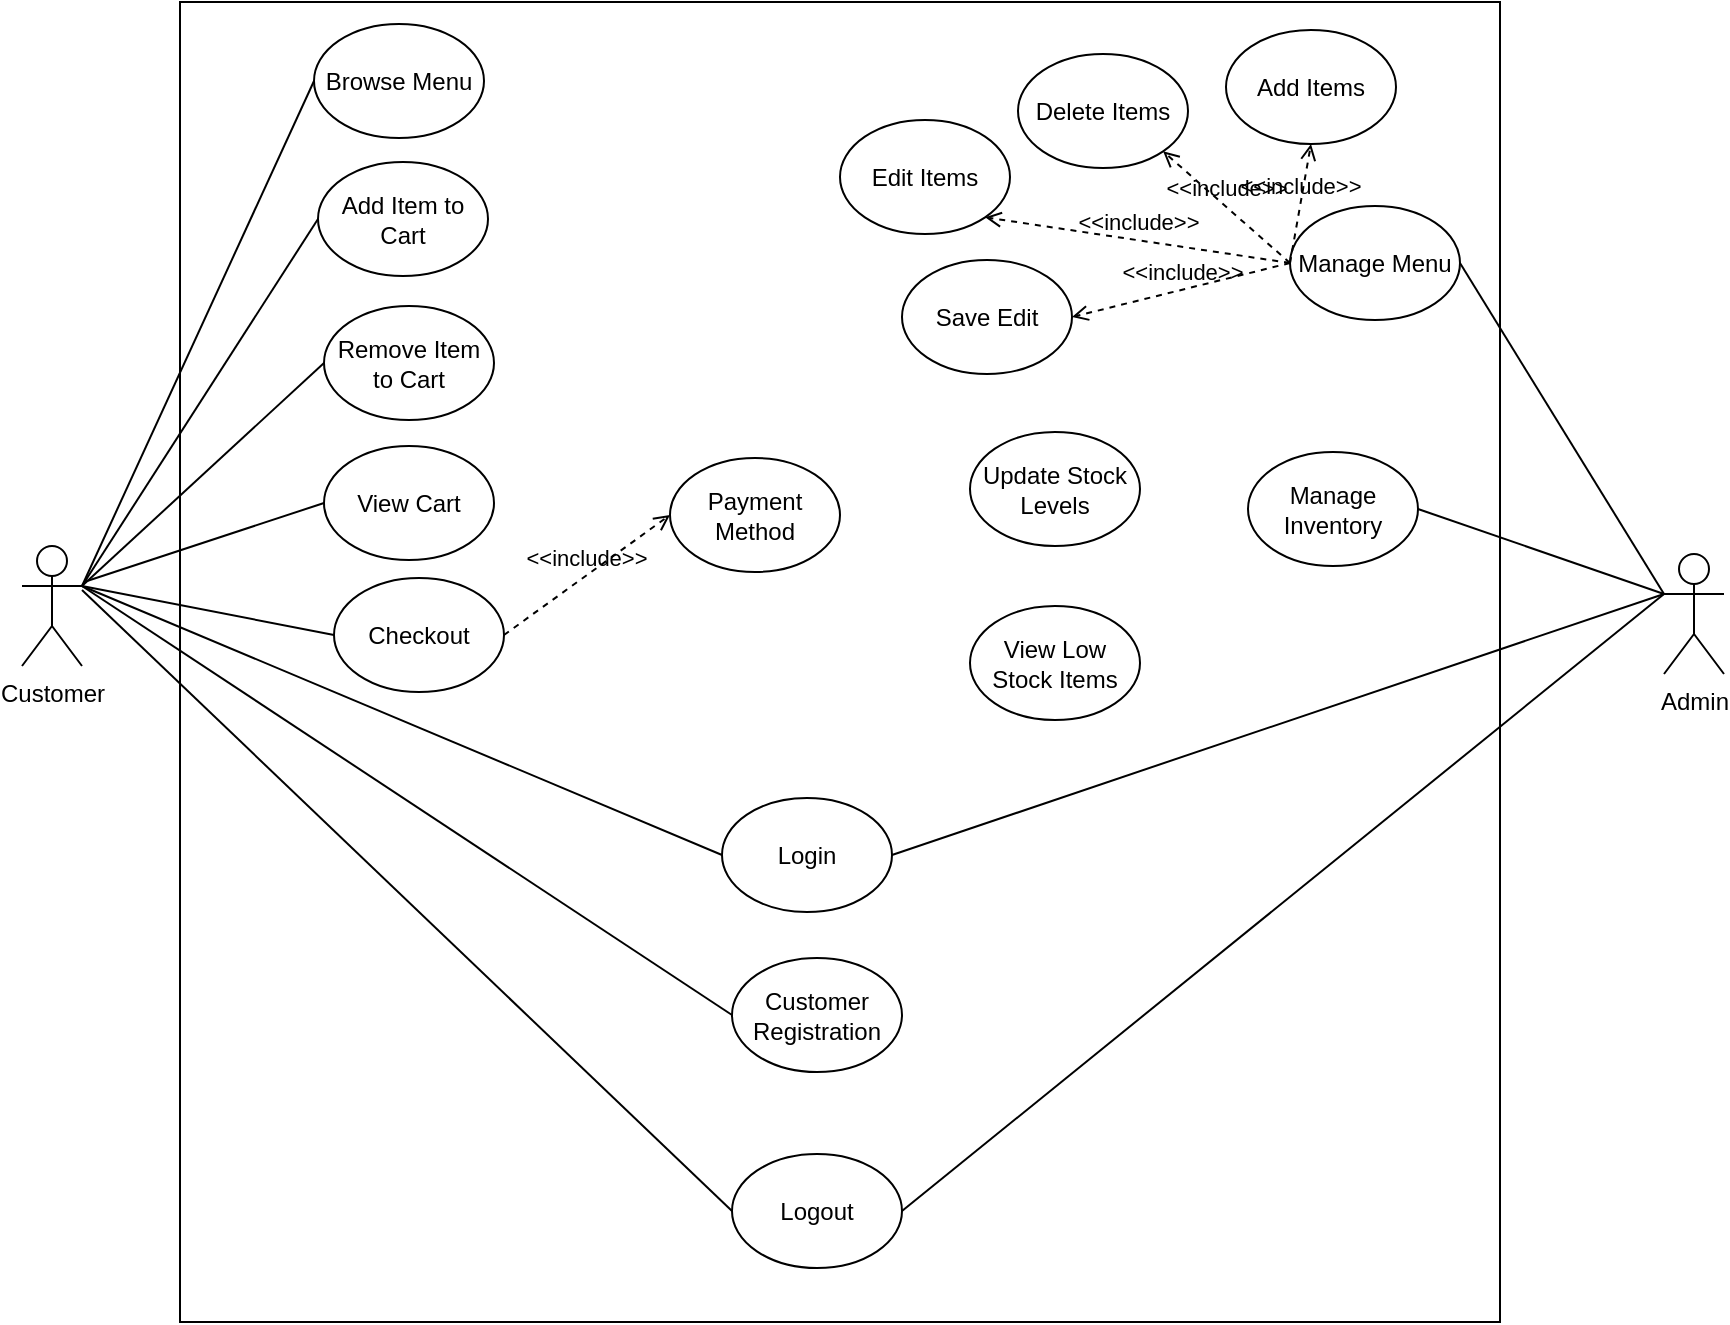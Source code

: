 <mxfile version="24.9.1">
  <diagram name="Page-1" id="RX876EHW3NxuH8kurLuv">
    <mxGraphModel dx="568" dy="324" grid="0" gridSize="10" guides="1" tooltips="1" connect="1" arrows="1" fold="1" page="1" pageScale="1" pageWidth="4681" pageHeight="3300" math="0" shadow="0">
      <root>
        <mxCell id="0" />
        <mxCell id="1" parent="0" />
        <mxCell id="qCOEzPy5PeNLTDnwAvbh-1" value="" style="whiteSpace=wrap;html=1;aspect=fixed;" parent="1" vertex="1">
          <mxGeometry x="317" y="51" width="660" height="660" as="geometry" />
        </mxCell>
        <mxCell id="qCOEzPy5PeNLTDnwAvbh-2" value="Customer" style="shape=umlActor;verticalLabelPosition=bottom;verticalAlign=top;html=1;outlineConnect=0;" parent="1" vertex="1">
          <mxGeometry x="238" y="323" width="30" height="60" as="geometry" />
        </mxCell>
        <mxCell id="qCOEzPy5PeNLTDnwAvbh-3" value="Admin" style="shape=umlActor;verticalLabelPosition=bottom;verticalAlign=top;html=1;outlineConnect=0;" parent="1" vertex="1">
          <mxGeometry x="1059" y="327" width="30" height="60" as="geometry" />
        </mxCell>
        <mxCell id="qCOEzPy5PeNLTDnwAvbh-5" value="Browse Menu" style="ellipse;whiteSpace=wrap;html=1;" parent="1" vertex="1">
          <mxGeometry x="384" y="62" width="85" height="57" as="geometry" />
        </mxCell>
        <mxCell id="qCOEzPy5PeNLTDnwAvbh-13" value="" style="endArrow=none;html=1;rounded=0;exitX=1;exitY=0.333;exitDx=0;exitDy=0;exitPerimeter=0;entryX=0;entryY=0.5;entryDx=0;entryDy=0;" parent="1" source="qCOEzPy5PeNLTDnwAvbh-2" target="qCOEzPy5PeNLTDnwAvbh-5" edge="1">
          <mxGeometry width="50" height="50" relative="1" as="geometry">
            <mxPoint x="426" y="358" as="sourcePoint" />
            <mxPoint x="476" y="308" as="targetPoint" />
          </mxGeometry>
        </mxCell>
        <mxCell id="qCOEzPy5PeNLTDnwAvbh-16" value="Add Item to Cart" style="ellipse;whiteSpace=wrap;html=1;" parent="1" vertex="1">
          <mxGeometry x="386" y="131" width="85" height="57" as="geometry" />
        </mxCell>
        <mxCell id="qCOEzPy5PeNLTDnwAvbh-18" value="Checkout" style="ellipse;whiteSpace=wrap;html=1;" parent="1" vertex="1">
          <mxGeometry x="394" y="339" width="85" height="57" as="geometry" />
        </mxCell>
        <mxCell id="qCOEzPy5PeNLTDnwAvbh-20" value="Logout" style="ellipse;whiteSpace=wrap;html=1;" parent="1" vertex="1">
          <mxGeometry x="593" y="627" width="85" height="57" as="geometry" />
        </mxCell>
        <mxCell id="qCOEzPy5PeNLTDnwAvbh-21" value="Manage Inventory" style="ellipse;whiteSpace=wrap;html=1;" parent="1" vertex="1">
          <mxGeometry x="851" y="276" width="85" height="57" as="geometry" />
        </mxCell>
        <mxCell id="qCOEzPy5PeNLTDnwAvbh-22" value="Manage Menu" style="ellipse;whiteSpace=wrap;html=1;" parent="1" vertex="1">
          <mxGeometry x="872" y="153" width="85" height="57" as="geometry" />
        </mxCell>
        <mxCell id="qCOEzPy5PeNLTDnwAvbh-24" value="" style="endArrow=none;html=1;rounded=0;exitX=1;exitY=0.333;exitDx=0;exitDy=0;exitPerimeter=0;entryX=0;entryY=0.5;entryDx=0;entryDy=0;" parent="1" source="qCOEzPy5PeNLTDnwAvbh-2" target="qCOEzPy5PeNLTDnwAvbh-16" edge="1">
          <mxGeometry width="50" height="50" relative="1" as="geometry">
            <mxPoint x="750" y="357" as="sourcePoint" />
            <mxPoint x="800" y="307" as="targetPoint" />
          </mxGeometry>
        </mxCell>
        <mxCell id="qCOEzPy5PeNLTDnwAvbh-25" value="" style="endArrow=none;html=1;rounded=0;exitX=1;exitY=0.333;exitDx=0;exitDy=0;exitPerimeter=0;entryX=0;entryY=0.5;entryDx=0;entryDy=0;" parent="1" source="qCOEzPy5PeNLTDnwAvbh-2" target="qCOEzPy5PeNLTDnwAvbh-18" edge="1">
          <mxGeometry width="50" height="50" relative="1" as="geometry">
            <mxPoint x="750" y="357" as="sourcePoint" />
            <mxPoint x="800" y="307" as="targetPoint" />
          </mxGeometry>
        </mxCell>
        <mxCell id="qCOEzPy5PeNLTDnwAvbh-26" value="" style="endArrow=none;html=1;rounded=0;entryX=0;entryY=0.5;entryDx=0;entryDy=0;" parent="1" target="qCOEzPy5PeNLTDnwAvbh-20" edge="1">
          <mxGeometry width="50" height="50" relative="1" as="geometry">
            <mxPoint x="268" y="345" as="sourcePoint" />
            <mxPoint x="800" y="307" as="targetPoint" />
          </mxGeometry>
        </mxCell>
        <mxCell id="qCOEzPy5PeNLTDnwAvbh-40" value="&amp;lt;&amp;lt;include&amp;gt;&amp;gt;" style="html=1;verticalAlign=bottom;labelBackgroundColor=none;endArrow=open;endFill=0;dashed=1;rounded=0;exitX=1;exitY=0.5;exitDx=0;exitDy=0;entryX=0;entryY=0.5;entryDx=0;entryDy=0;" parent="1" source="qCOEzPy5PeNLTDnwAvbh-18" target="qCOEzPy5PeNLTDnwAvbh-42" edge="1">
          <mxGeometry width="160" relative="1" as="geometry">
            <mxPoint x="695" y="443" as="sourcePoint" />
            <mxPoint x="855" y="443" as="targetPoint" />
          </mxGeometry>
        </mxCell>
        <mxCell id="qCOEzPy5PeNLTDnwAvbh-42" value="Payment Method" style="ellipse;whiteSpace=wrap;html=1;" parent="1" vertex="1">
          <mxGeometry x="562" y="279" width="85" height="57" as="geometry" />
        </mxCell>
        <mxCell id="qCOEzPy5PeNLTDnwAvbh-44" value="Add Items" style="ellipse;whiteSpace=wrap;html=1;" parent="1" vertex="1">
          <mxGeometry x="840" y="65" width="85" height="57" as="geometry" />
        </mxCell>
        <mxCell id="qCOEzPy5PeNLTDnwAvbh-45" value="Delete Items" style="ellipse;whiteSpace=wrap;html=1;" parent="1" vertex="1">
          <mxGeometry x="736" y="77" width="85" height="57" as="geometry" />
        </mxCell>
        <mxCell id="qCOEzPy5PeNLTDnwAvbh-46" value="Edit Items" style="ellipse;whiteSpace=wrap;html=1;" parent="1" vertex="1">
          <mxGeometry x="647" y="110" width="85" height="57" as="geometry" />
        </mxCell>
        <mxCell id="qCOEzPy5PeNLTDnwAvbh-51" value="Update Stock Levels" style="ellipse;whiteSpace=wrap;html=1;" parent="1" vertex="1">
          <mxGeometry x="712" y="266" width="85" height="57" as="geometry" />
        </mxCell>
        <mxCell id="qCOEzPy5PeNLTDnwAvbh-54" value="View&amp;nbsp;Low Stock Items" style="ellipse;whiteSpace=wrap;html=1;" parent="1" vertex="1">
          <mxGeometry x="712" y="353" width="85" height="57" as="geometry" />
        </mxCell>
        <mxCell id="qCOEzPy5PeNLTDnwAvbh-57" value="" style="endArrow=none;html=1;rounded=0;entryX=0;entryY=0.333;entryDx=0;entryDy=0;entryPerimeter=0;exitX=1;exitY=0.5;exitDx=0;exitDy=0;" parent="1" source="qCOEzPy5PeNLTDnwAvbh-22" target="qCOEzPy5PeNLTDnwAvbh-3" edge="1">
          <mxGeometry width="50" height="50" relative="1" as="geometry">
            <mxPoint x="777" y="388" as="sourcePoint" />
            <mxPoint x="827" y="338" as="targetPoint" />
          </mxGeometry>
        </mxCell>
        <mxCell id="qCOEzPy5PeNLTDnwAvbh-58" value="" style="endArrow=none;html=1;rounded=0;entryX=0;entryY=0.333;entryDx=0;entryDy=0;entryPerimeter=0;exitX=1;exitY=0.5;exitDx=0;exitDy=0;" parent="1" source="qCOEzPy5PeNLTDnwAvbh-21" target="qCOEzPy5PeNLTDnwAvbh-3" edge="1">
          <mxGeometry width="50" height="50" relative="1" as="geometry">
            <mxPoint x="996" y="330" as="sourcePoint" />
            <mxPoint x="1097" y="480" as="targetPoint" />
          </mxGeometry>
        </mxCell>
        <mxCell id="qCOEzPy5PeNLTDnwAvbh-59" value="" style="endArrow=none;html=1;rounded=0;entryX=0;entryY=0.333;entryDx=0;entryDy=0;entryPerimeter=0;exitX=1;exitY=0.5;exitDx=0;exitDy=0;" parent="1" source="qCOEzPy5PeNLTDnwAvbh-20" target="qCOEzPy5PeNLTDnwAvbh-3" edge="1">
          <mxGeometry width="50" height="50" relative="1" as="geometry">
            <mxPoint x="968.0" y="514.5" as="sourcePoint" />
            <mxPoint x="1069" y="357" as="targetPoint" />
          </mxGeometry>
        </mxCell>
        <mxCell id="qCOEzPy5PeNLTDnwAvbh-60" value="Login" style="ellipse;whiteSpace=wrap;html=1;" parent="1" vertex="1">
          <mxGeometry x="588" y="449" width="85" height="57" as="geometry" />
        </mxCell>
        <mxCell id="qCOEzPy5PeNLTDnwAvbh-61" value="" style="endArrow=none;html=1;rounded=0;exitX=0;exitY=0.5;exitDx=0;exitDy=0;entryX=1;entryY=0.333;entryDx=0;entryDy=0;entryPerimeter=0;" parent="1" source="qCOEzPy5PeNLTDnwAvbh-60" target="qCOEzPy5PeNLTDnwAvbh-2" edge="1">
          <mxGeometry width="50" height="50" relative="1" as="geometry">
            <mxPoint x="734" y="393" as="sourcePoint" />
            <mxPoint x="784" y="343" as="targetPoint" />
          </mxGeometry>
        </mxCell>
        <mxCell id="qCOEzPy5PeNLTDnwAvbh-62" value="" style="endArrow=none;html=1;rounded=0;exitX=1;exitY=0.5;exitDx=0;exitDy=0;entryX=0;entryY=0.333;entryDx=0;entryDy=0;entryPerimeter=0;" parent="1" source="qCOEzPy5PeNLTDnwAvbh-60" target="qCOEzPy5PeNLTDnwAvbh-3" edge="1">
          <mxGeometry width="50" height="50" relative="1" as="geometry">
            <mxPoint x="734" y="393" as="sourcePoint" />
            <mxPoint x="784" y="343" as="targetPoint" />
          </mxGeometry>
        </mxCell>
        <mxCell id="hG35cT_2jclPZxar5-mF-7" value="View Cart" style="ellipse;whiteSpace=wrap;html=1;" vertex="1" parent="1">
          <mxGeometry x="389" y="273" width="85" height="57" as="geometry" />
        </mxCell>
        <mxCell id="hG35cT_2jclPZxar5-mF-8" value="" style="endArrow=none;html=1;rounded=0;entryX=0;entryY=0.5;entryDx=0;entryDy=0;" edge="1" parent="1" target="hG35cT_2jclPZxar5-mF-7">
          <mxGeometry width="50" height="50" relative="1" as="geometry">
            <mxPoint x="269" y="341" as="sourcePoint" />
            <mxPoint x="394" y="305" as="targetPoint" />
          </mxGeometry>
        </mxCell>
        <mxCell id="hG35cT_2jclPZxar5-mF-9" value="Remove Item to Cart" style="ellipse;whiteSpace=wrap;html=1;" vertex="1" parent="1">
          <mxGeometry x="389" y="203" width="85" height="57" as="geometry" />
        </mxCell>
        <mxCell id="hG35cT_2jclPZxar5-mF-11" value="" style="endArrow=none;html=1;rounded=0;entryX=0;entryY=0.5;entryDx=0;entryDy=0;exitX=1;exitY=0.333;exitDx=0;exitDy=0;exitPerimeter=0;" edge="1" parent="1" source="qCOEzPy5PeNLTDnwAvbh-2" target="hG35cT_2jclPZxar5-mF-9">
          <mxGeometry width="50" height="50" relative="1" as="geometry">
            <mxPoint x="279" y="351" as="sourcePoint" />
            <mxPoint x="402" y="369" as="targetPoint" />
          </mxGeometry>
        </mxCell>
        <mxCell id="hG35cT_2jclPZxar5-mF-14" value="Customer Registration" style="ellipse;whiteSpace=wrap;html=1;" vertex="1" parent="1">
          <mxGeometry x="593" y="529" width="85" height="57" as="geometry" />
        </mxCell>
        <mxCell id="hG35cT_2jclPZxar5-mF-15" value="" style="endArrow=none;html=1;rounded=0;exitX=1;exitY=0.333;exitDx=0;exitDy=0;exitPerimeter=0;entryX=0;entryY=0.5;entryDx=0;entryDy=0;" edge="1" parent="1" source="qCOEzPy5PeNLTDnwAvbh-2" target="hG35cT_2jclPZxar5-mF-14">
          <mxGeometry width="50" height="50" relative="1" as="geometry">
            <mxPoint x="571" y="533" as="sourcePoint" />
            <mxPoint x="621" y="483" as="targetPoint" />
          </mxGeometry>
        </mxCell>
        <mxCell id="hG35cT_2jclPZxar5-mF-19" value="Save Edit" style="ellipse;whiteSpace=wrap;html=1;" vertex="1" parent="1">
          <mxGeometry x="678" y="180" width="85" height="57" as="geometry" />
        </mxCell>
        <mxCell id="hG35cT_2jclPZxar5-mF-21" value="&amp;lt;&amp;lt;include&amp;gt;&amp;gt;" style="html=1;verticalAlign=bottom;labelBackgroundColor=none;endArrow=open;endFill=0;dashed=1;rounded=0;entryX=0.5;entryY=1;entryDx=0;entryDy=0;exitX=0;exitY=0.5;exitDx=0;exitDy=0;" edge="1" parent="1" source="qCOEzPy5PeNLTDnwAvbh-22" target="qCOEzPy5PeNLTDnwAvbh-44">
          <mxGeometry width="160" relative="1" as="geometry">
            <mxPoint x="871" y="198" as="sourcePoint" />
            <mxPoint x="714" y="296" as="targetPoint" />
          </mxGeometry>
        </mxCell>
        <mxCell id="hG35cT_2jclPZxar5-mF-24" value="&amp;lt;&amp;lt;include&amp;gt;&amp;gt;" style="html=1;verticalAlign=bottom;labelBackgroundColor=none;endArrow=open;endFill=0;dashed=1;rounded=0;entryX=1;entryY=1;entryDx=0;entryDy=0;exitX=0;exitY=0.5;exitDx=0;exitDy=0;" edge="1" parent="1" source="qCOEzPy5PeNLTDnwAvbh-22" target="qCOEzPy5PeNLTDnwAvbh-45">
          <mxGeometry width="160" relative="1" as="geometry">
            <mxPoint x="851" y="183" as="sourcePoint" />
            <mxPoint x="863" y="131" as="targetPoint" />
          </mxGeometry>
        </mxCell>
        <mxCell id="hG35cT_2jclPZxar5-mF-25" value="&amp;lt;&amp;lt;include&amp;gt;&amp;gt;" style="html=1;verticalAlign=bottom;labelBackgroundColor=none;endArrow=open;endFill=0;dashed=1;rounded=0;entryX=1;entryY=0.5;entryDx=0;entryDy=0;exitX=0;exitY=0.5;exitDx=0;exitDy=0;" edge="1" parent="1" source="qCOEzPy5PeNLTDnwAvbh-22" target="hG35cT_2jclPZxar5-mF-19">
          <mxGeometry width="160" relative="1" as="geometry">
            <mxPoint x="835" y="233" as="sourcePoint" />
            <mxPoint x="847" y="181" as="targetPoint" />
          </mxGeometry>
        </mxCell>
        <mxCell id="hG35cT_2jclPZxar5-mF-26" value="&amp;lt;&amp;lt;include&amp;gt;&amp;gt;" style="html=1;verticalAlign=bottom;labelBackgroundColor=none;endArrow=open;endFill=0;dashed=1;rounded=0;entryX=1;entryY=1;entryDx=0;entryDy=0;exitX=0;exitY=0.5;exitDx=0;exitDy=0;" edge="1" parent="1" source="qCOEzPy5PeNLTDnwAvbh-22" target="qCOEzPy5PeNLTDnwAvbh-46">
          <mxGeometry width="160" relative="1" as="geometry">
            <mxPoint x="916" y="168" as="sourcePoint" />
            <mxPoint x="928" y="116" as="targetPoint" />
          </mxGeometry>
        </mxCell>
      </root>
    </mxGraphModel>
  </diagram>
</mxfile>
